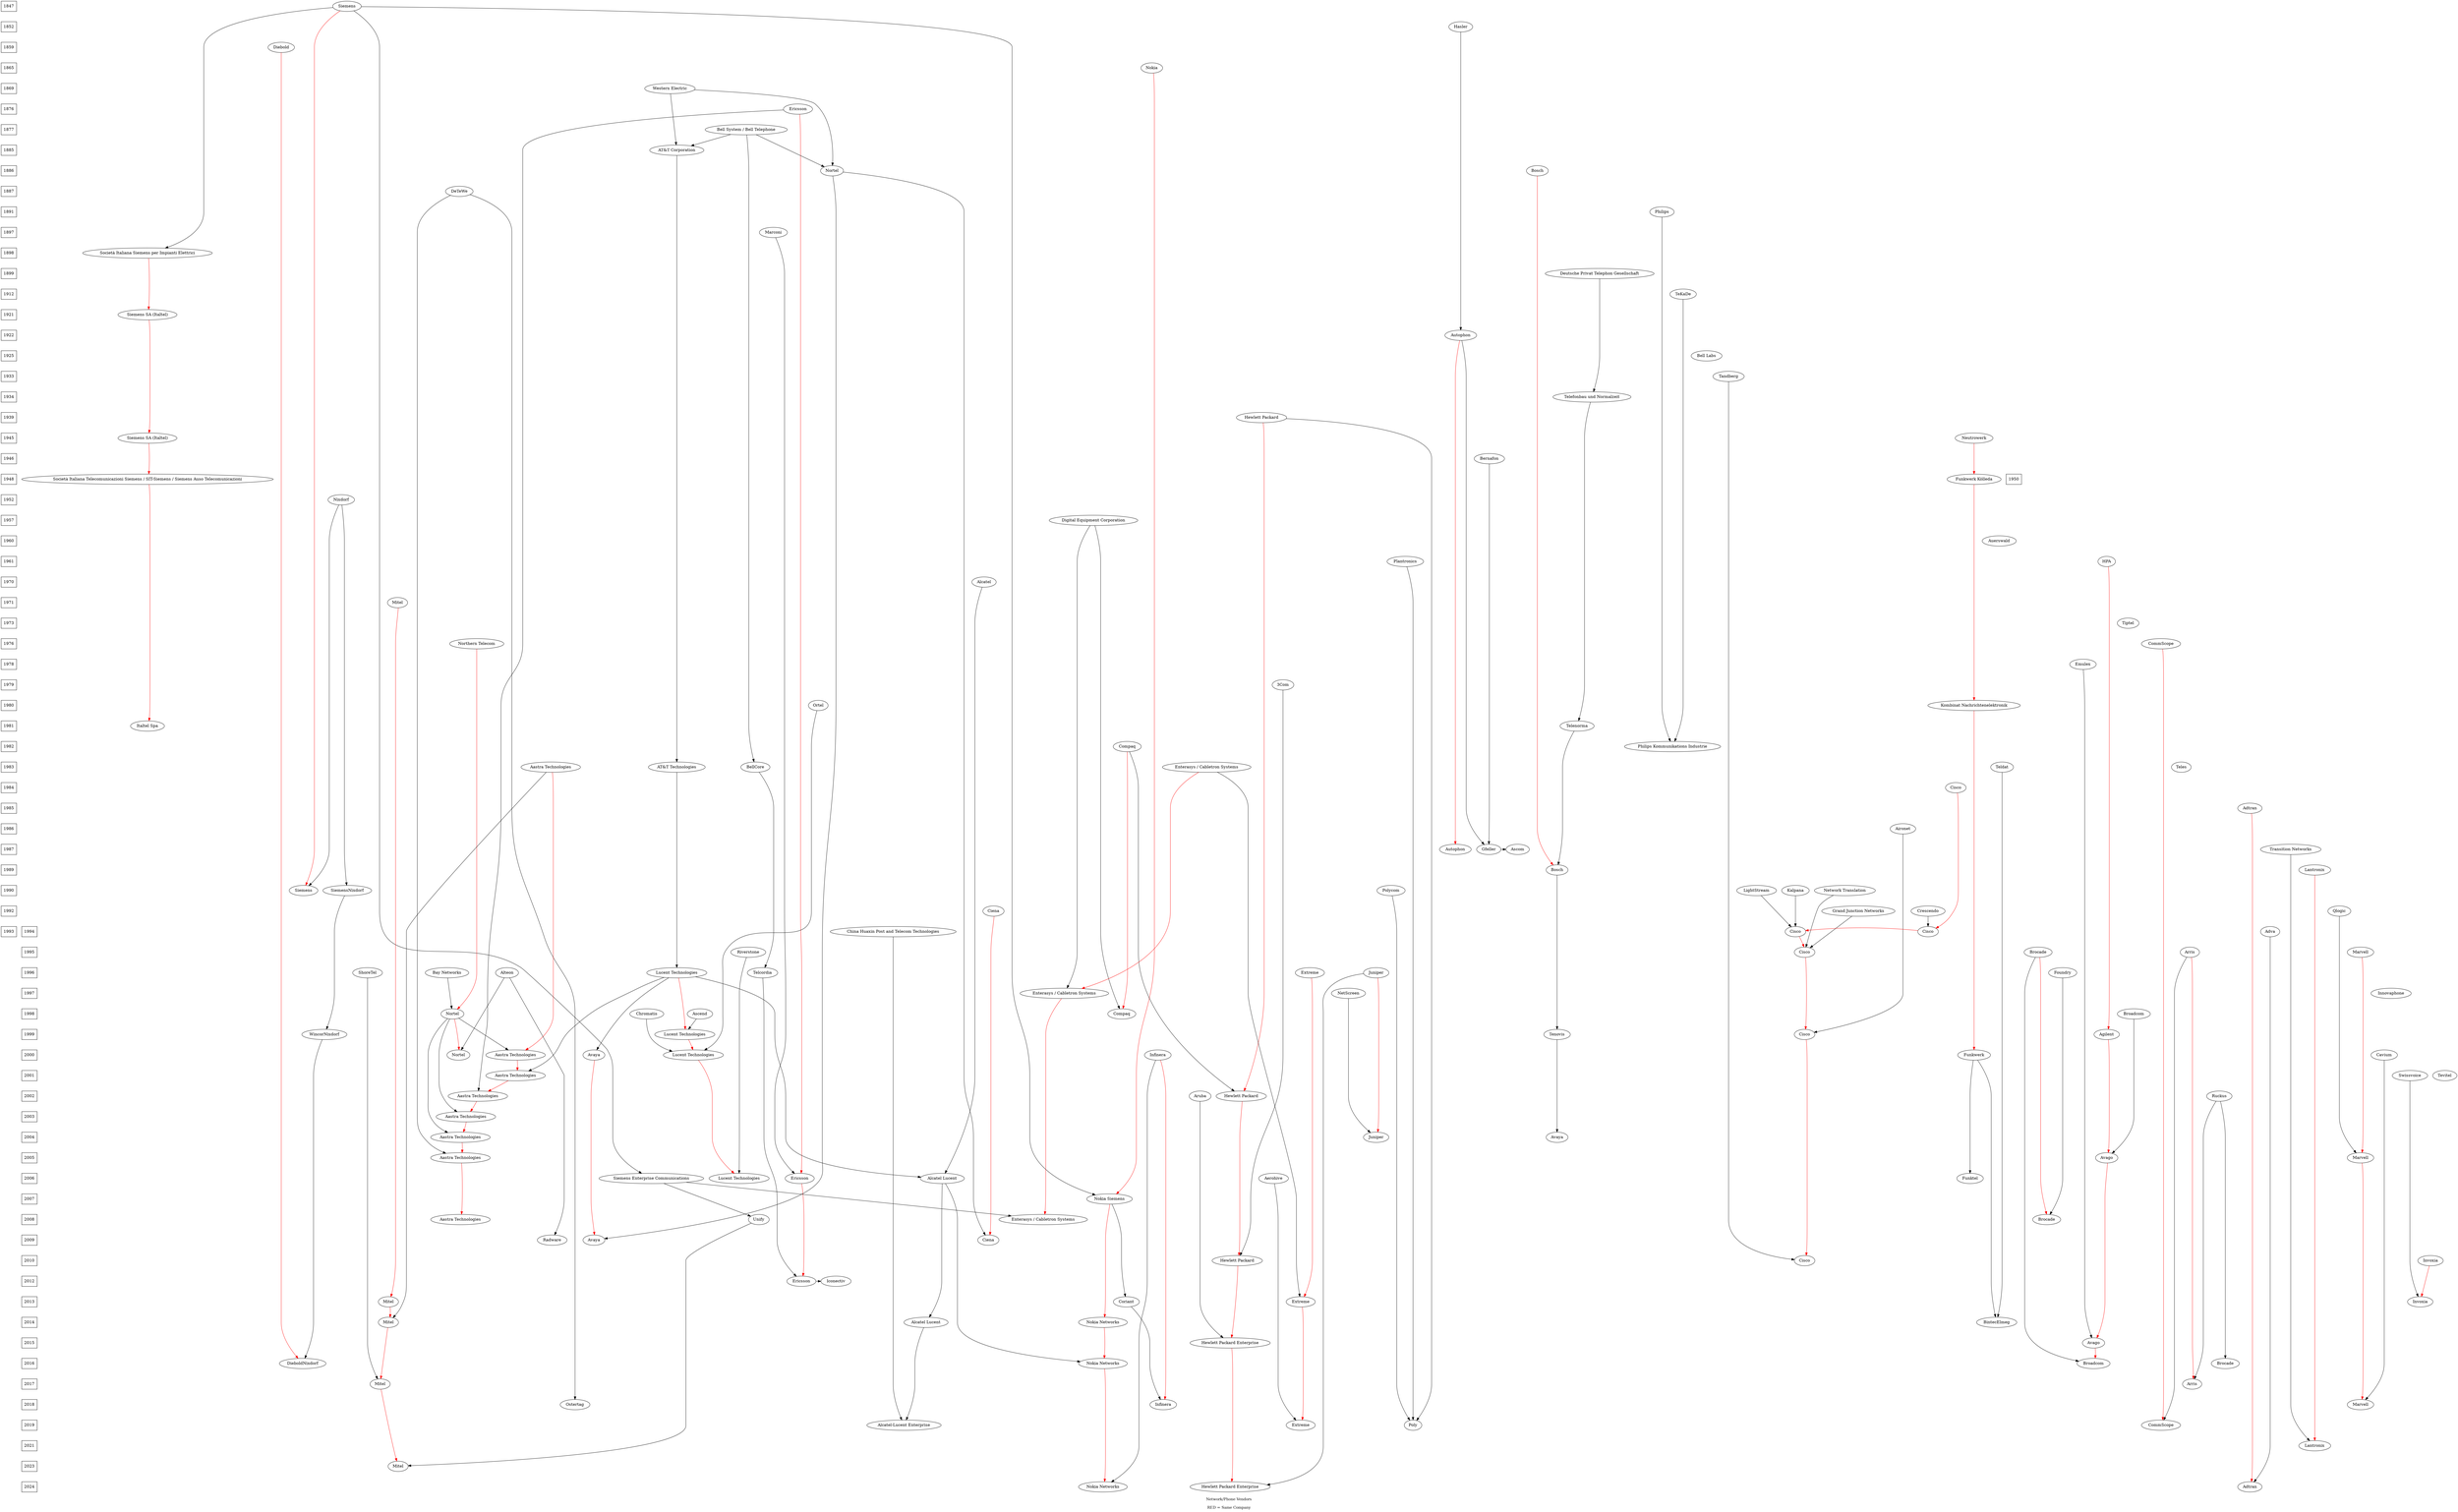 digraph Vendor {
//graph [nodesep=0.5, ranksep=0.5];
//rankdir=RL;
//rankdir=LR;
clusterrank=LR
//compound=true;
//edge [dir="both"]
//concentrate=true

{
    // 1847
    rank=same;
    1847 [shape=box]
    Siemens
}

{
    // 1847
    rank=same;
    1852 [shape=box]
    Hasler
}

{
    // 1859
    rank=same;
    1859 [shape=box]
    Diebold
}

{
    // 1865
    rank=same;
    1865 [shape=box]
    Nokia
}

{
    // 1869
    rank=same;
    1869 [shape=box]
    Western [label="Western Electric"];
}

{
    // 1876
    rank=same;
    1876 [shape=box]
    Ericsson
}

{
    // 1877
    rank=same;
    1877 [shape=box]
    BellSys [label="Bell System / Bell Telephone"];
}

{
    // 1885
    rank=same;
    1885 [shape=box]
    ATTCorp [label="AT&T Corporation"];
}

{
    // 1886
    rank=same;
    1886 [shape=box]
    Bosch
}

{
    // 1887
    rank=same;
    1887 [shape=box]
    DeTeWe
}

{
    // 1891
    rank=same;
    1891 [shape=box]
    Philips
}

{
    // 1897
    rank=same;
    1897 [shape=box]
    Marconi
}

{
    // 1898
    rank=same;
    1898 [shape=box]
    Italtel [label="Società Italiana Siemens per Impianti Elettrici"]
}


{
    // 1899
    rank=same;
    1899 [shape=box]
    DeutschePrivatTelephonGesellschaft [label="Deutsche Privat Telephon Gesellschaft"]
}

{
    // 1912
    rank=same;
    1912 [shape=box]
    TeKaDe
}

{
    // 1921
    rank=same;
    1921 [shape=box]
    Italtel1921 [label="Siemens SA (Italtel)"]
}

{
    // 1922
    rank=same;
    1922 [shape=box]
    Autophon
}



{
    // 1925
    rank=same;
    1925 [shape=box]
    Bell [label="Bell Labs"];
}

{
    // 1933
    rank=same;
    1933 [shape=box]
    Tandberg
}

{
    // 1934
    rank=same;
    1934 [shape=box]
    TN [label="Telefonbau und Normalzeit"]
}

{
    // 1939
    rank=same;
    1939 [shape=box]
    HP [label="Hewlett Packard"];
}

{
    // 1945
    rank=same;
    1945 [shape=box];
    Neutrowerk
    Italtel1945 [label="Siemens SA (Italtel)"]
}

{
    // 1946
    rank=same;
    1946 [shape=box];
    Bernafon
}


{
    // 1948
    rank=same;
    1948 [shape=box];
    FunkwerkKolleda [label="Funkwerk Kölleda"]
}

{
    // 1950
    rank=same;
    1950 [shape=box];
    Italtel1950 [label="Società Italiana Telecomunicazioni Siemens / SIT-Siemens / Siemens Auso Telecomunicazioni"]
}

{
    // 1952
    rank=same;
    1952 [shape=box]
    Nixdorf
}

{
    // 1957
    rank=same;
    1957 [shape=box]
    DEC [label="Digital Equipment Corporation"];
}

{
    // 1960
    rank=same;
    1960 [shape=box]
    Auerswald
}

{
    // 1961
    rank=same;
    1961 [shape=box]
    HPA
    Plantronics
}


{
    // 1970
    rank=same;
    1970 [shape=box]
    Alcatel
}

{
    // 1971
    rank=same;
    1971 [shape=box]
    Mitel
}

{
    // 1973
    rank=same;
    1973 [shape=box]
    Tiptel
}

{
    // 1976
    rank=same;
    1976 [shape=box]
    Northern [label="Northern Telecom"];
    CommScope
}

{
    // 1978
    rank=same;
    1978 [shape=box]
    Emulex
}

{
    // 1979
    rank=same;
    1979 [shape=box]
    ThreeCom [label="3Com"];
}

{
    //1980
    rank=same;
    1980 [shape=box]
    Ortel
    KombinatNachrichtenelektronik [label="Kombinat Nachrichtenelektronik"]
}

{
    //1981
    rank=same;
    1981 [shape=box]
    Telenorma
    Italtel1981 [label="Italtel Spa"]
}

{
    //1982
    rank=same;
    1982 [shape=box]
    Compaq
    PKI [label="Philips Kommunikations Industrie"]
}

{
    //1983
    rank=same;
    1983 [shape=box]
    ATT [label="AT&T Technologies"];
    Aastra [label="Aastra Technologies"];
    BellCore 
    Enterasys [label="Enterasys / Cabletron Systems"];
    Teles
    Teldat
}

{
    //1984
    rank=same;
    1984 [shape=box]
    Cisco
}

{
    //1985
    rank=same;
    1985 [shape=box]
    Adtran
}

{
    //1986
    rank=same;
    1986 [shape=box]
    Aironet
}

{
    //1987
    rank=same;
    1987 [shape=box]
    Transition [label="Transition Networks"]
    Autophon1987 [label="Autophon"]
    Gfeller
    Ascom
}

{   
    //1989
    rank=same;
    1989 [shape=box]
    Lantronix
    Bosch1989 [label="Bosch"]
    
}

{   
    //1990
    rank=same;
    1990 [shape=box]
    Polycom
    Kalpana
    LightStream
    NetworkTranslation [label="Network Translation"]
    Siemens1990 [label="Siemens"]
    SiemensNixdorf
}


{   
    //1992
    rank=same;
    1992 [shape=box]
    Ciena
    Qlogic
    GrandJunctionNetworks [label="Grand Junction Networks"]
}

{   
    //1993
    rank=same;
    1993 [shape=box]
    Cisco1993 [label="Cisco"]
}

{   
    //1994
    rank=same;
    1994 [shape=box]
    Adva
    Cisco1994 [label="Cisco"]
}

{   
    //1993
    rank=same;
    1993 [shape=box]
    Adva
    ChinaHuaxinPost [label="China Huaxin Post and Telecom Technologies"]
}


{   
    //1995
    rank=same;
    1995 [shape=box]
    Brocade
    Riverstone
    Marvell
    Cisco1995 [label="Cisco"]
    Arris
}

{   
    //1996
    rank=same;
    1996 [shape=box]
    Lucent [label="Lucent Technologies"];
    Alteon
    Bay [label="Bay Networks"];
    Telcordia
    Extreme
    Foundry
    ShoreTel
    Juniper
}

{   
    //1997
    rank=same;
    1997 [shape=box]
    Enterasys1997 [label="Enterasys / Cabletron Systems"];
    NetScreen
    Innovaphone
}


{
    //1998
    rank=same;
    1998 [shape=box]
    Nortel1998 [label="Nortel"];
    Broadcom
    Chromatis
    Compaq1998 [label="Compaq"];
}

{
    //1999
    rank=same;
    1999 [shape=box]
    Agilent
    Lucent1999 [label="Lucent Technologies"];
    Cisco1999 [label="Cisco"]
    Tenovis
    WincorNixdorf

}

{
    //2000
    rank=same;
    2000 [shape=box]
    Nortel2000 [label="Nortel"];
    Avaya
    Infinera
    Aastra2000 [label="Aastra Technologies"];
    Lucent2000 [label="Lucent Technologies"];
    Cavium
    Funkwerk
}

{
    //2001
    rank=same;
    2001 [shape=box]
    Aastra2001 [label="Aastra Technologies"];
    Swissvoice
    Tevitel
}

{
    //2002
    rank=same;
    2002 [shape=box]
    Aastra2002 [label="Aastra Technologies"];
    HP2002 [label="Hewlett Packard"];
    Aruba
    Ruckus
}

{
    //2003
    rank=same;
    2003 [shape=box]
    Aastra2003 [label="Aastra Technologies"];
}

{
    //2004
    rank=same;
    2004 [shape=box]
    Aastra2004 [label="Aastra Technologies"];
    Juniper2004 [label="Juniper"];
    Avaya2004 [label="Avaya"]
}

{
    //2005
    rank=same;
    2005 [shape=box]
    Avago
    Aastra2005 [label="Aastra Technologies"];
    Marvell2005 [label="Marvell"]
}

{
    //2006
    rank=same;
    2006 [shape=box]
    Lucent2006 [label="Lucent Technologies"];
    AlcatelLucent [label="Alcatel Lucent"];
    Ericsson2006 [label="Ericsson"];
    Aerohive
    SiemensEnt [label="Siemens Enterprise Communications"]
    Funktel

}

{
    //2007
    rank=same;
    2007 [shape=box]
    NokiaSiemens [label="Nokia Siemens"];

}

{
    //2008
    rank=same;
    2008 [shape=box]
    Unify
    Brocade2008 [label="Brocade"];
    Aastra2008 [label="Aastra Technologies"];
    Enterasys2008 [label="Enterasys / Cabletron Systems"];
}

{
    //2009
    rank=same;
    2009 [shape=box]
    Avaya2009 [label="Avaya"];
    Ciena2009 [label="Ciena"];
    Radware2009 [label="Radware"];

}

{
    //2010
    rank=same;
    2010 [shape=box]
    HP2010 [label="Hewlett Packard"];
    Cisco2010 [label="Cisco"]
    Invoxia
}

{
    //2012
    rank=same;
    2012 [shape=box]
    Ericsson2012 [label="Ericsson"];
    Iconectiv
}

{
    //2013
    rank=same;
    2013 [shape=box]
    Coriant
    Extreme2013 [label="Extreme"];
    Mitel2013 [label="Mitel"];
    Invoxia2013 [label="Invoxia"]

}

{
    //2014
    rank=same;
    2014 [shape=box]
    NokiaNet [label="Nokia Networks"];
    Mitel2014 [label="Mitel"];
    BintecElmeg
    AlcatelLucent2014 [label="Alcatel Lucent"];

}

{
    //2015
    rank=same;
    2015 [shape=box]
    HPE [label="Hewlett Packard Enterprise"];
    Avago2015 [label="Avago"];

}

{
    //2016
    rank=same;
    2016 [shape=box]
    NokiaNet2016 [label="Nokia Networks"];
    Broadcom2016 [label="Broadcom"];
    Brocade2016 [label="Brocade"];
    DieboldNixdorf

}

{
    //2017
    rank=same;
    2017 [shape=box]
    Mitel2017 [label="Mitel"];
    Arris2017 [label="Arris"]

}
   
{
    //2018
    rank=same;
    2018 [shape=box]
    Infinera2018 [label="Infinera"];
    Marvell2018 [label="Marvell"];
    Ostertag
}

{
    //2019
    rank=same;
    2019 [shape=box]
    Extreme2019 [label="Extreme"];
    Poly
    CommScope2019 [label="CommScope"]
    ALE [label="Alcatel-Lucent Enterprise"]
}

{
    //2021
    rank=same;
    2021 [shape=box]
    Lantronix2021 [label="Lantronix"];
}


{
    //2023
    rank=same;
    2023 [shape=box]
    Mitel2023 [label="Mitel"];
}

{
    //2024
    rank=same;
    2024 [shape=box]
    Adtran2024 [label="Adtran"]
    NokiaNet2024 [label="Nokia Networks"];
    HPE2024 [label="Hewlett Packard Enterprise"];
}

    subgraph cluster_hackyears { 1847 -> 1852 -> 1859 -> 1865 -> 1869 -> 1876 -> 1877 -> 1885 -> 1886 -> 1887 -> 1891 -> 1897 -> 1898 -> 1899 -> 1912 -> 1921 -> 1922 -> 1925 -> 1933 -> 1934 -> 1939 -> 1945 -> 1946 -> 1948 -> 1952 -> 1957 -> 1960 -> 1961 -> 1970 -> 1971 -> 1973 -> 1976 -> 1978 -> 1979 -> 1980 -> 1981 -> 1982 -> 1983 -> 1984 -> 1985 -> 1986 -> 1987 -> 1989 -> 1990 -> 1992 -> 1993 -> 1994 -> 1995 -> 1996 -> 1997 -> 1998 -> 1999 -> 2000 -> 2001 -> 2002 -> 2003 -> 2004 -> 2005 -> 2006 -> 2007 -> 2008 -> 2009 -> 2010 -> 2012 -> 2013 -> 2014 -> 2015 -> 2016 -> 2017 -> 2018 -> 2019 -> 2021 -> 2023 -> 2024 [style="invis"] }

    subgraph cluster_nortelyears { Nortel1998 -> Nortel2000 [style="invis"] }
    // Nortel History
    Northern -> Nortel1998 -> Nortel2000 [color=red]

    subgraph cluster_lucentyears { Lucent -> Lucent1999 -> Lucent2000  -> Lucent2006 [style="invis"] }
    // Lucent History
    Lucent -> Lucent1999 -> Lucent2000 -> Lucent2006 [color=red]


    subgraph cluster_adtranyears { Adtran -> Adtran2024 [style="invis"] }
    // Adtran History
    Adtran -> Adtran2024 [color=red]


    subgraph cluster_avayayears { Avaya -> Avaya2009 [style="invis"] }
    // Avaya History
    Avaya -> Avaya2009 [color=red]


    subgraph cluster_hp { HP -> HP2002 -> HP2010 -> HPE [style="invis"] }
    //HP History
    HP -> HP2002 -> HP2010 -> HPE [color=red]


    subgraph cluster_nokiayears { Nokia -> NokiaSiemens -> NokiaNet -> NokiaNet2016 -> NokiaNet2024 [style="invis"] }
    // Nokia History
    Nokia -> NokiaSiemens -> NokiaNet -> NokiaNet2016 -> NokiaNet2024 [color=red]


    subgraph cluster_ericssonyears { Ericsson -> Ericsson2006 -> Ericsson2012 [style="invis"] }
    //Ericsson History
    Ericsson -> Ericsson2006 -> Ericsson2012 [color=red]


    subgraph cluster_infinerayears { Infinera -> Infinera2018 [style="invis"] }
    //Infinera History
    Infinera -> Infinera2018 [color=red]

    subgraph cluster_cienayears { Ciena -> Ciena2009 [style="invis"] }
    //Infinera History
    Ciena -> Ciena2009 [color=red]

    subgraph cluster_mitelyears { Mitel -> Mitel2013 -> Mitel2014 -> Mitel2023 [style="invis"] }
    //Mitel History
    Mitel -> Mitel2013 -> Mitel2014 -> Mitel2017 -> Mitel2023 [color=red]

    subgraph cluster_extremeyears { Extreme -> Extreme2013-> Extreme2019 [style="invis"] }
    //Extreme History
    Extreme -> Extreme2013-> Extreme2019 [color=red]


    subgraph cluster_brocadeyears { Brocade -> Brocade2008 [style="invis"] }
    //Brocade History
    Brocade -> Brocade2008 [color=red]

    subgraph cluster_lantronixyears { Lantronix -> Lantronix2021 [style="invis"] }
    //Lantronix History
    Lantronix -> Lantronix2021 [color=red]

    subgraph cluster_broadcomyears {   Aastra -> Aastra2000 -> Aastra2001 -> Aastra2002 -> Aastra2003 -> Aastra2004 -> Aastra2005 -> Aastra2008 [style="invis"] }
    //Aastra History
    Aastra -> Aastra2000 -> Aastra2001 -> Aastra2002 -> Aastra2003 -> Aastra2004 -> Aastra2005 -> Aastra2008 [color=red]


    subgraph cluster_broadcomyears {  HPA -> Agilent -> Avago -> Avago2015 -> Broadcom2016 [style="invis"] }
    //Broadcom History
    HPA -> Agilent -> Avago -> Avago2015 -> Broadcom2016 [color=red]
    Broadcom -> Avago


    subgraph cluster_hpeyears {  HPE -> HPE2024 [style="invis"] }
    //HPE History
    HPE -> HPE2024 [color=red]



    subgraph cluster_compaqyears { Lantronix -> Lantronix2021 [style="invis"] }
    //Compaq History
    Compaq -> Compaq1998 [color=red]


    subgraph cluster_marvellyears { Marvell -> Marvell2005 -> Marvell2018 [style="invis"] }
    //Marvell History
     Marvell -> Marvell2005 -> Marvell2018 [color=red]

    subgraph cluster_ciscoyears { Cisco -> Cisco1993 -> Cisco1994 -> Cisco1995 -> Cisco1999 -> Cisco2010 [style="invis"] }
    //Cisco History
    Cisco -> Cisco1993 -> Cisco1994 -> Cisco1995 -> Cisco1999 -> Cisco2010 [color=red]

    subgraph cluster_juniperyears { Juniper -> Juniper2004 [style="invis"] }
    //Juniper History
    Juniper -> Juniper2004 [color=red]

    subgraph cluster_enterasysyears { Enterasys -> Enterasys1997 -> Enterasys2008 [style="invis"] }
    //Cabletron Enterasys History
    Enterasys -> Enterasys1997 -> Enterasys2008 [color=red]

    subgraph cluster_commscopyears { CommScope -> CommScope2019 [style="invis"] }
    // Arris History
    CommScope -> CommScope2019 [color=red]

    subgraph cluster_arrisyears { Arris -> Arris2017 [style="invis"] }
    // Arris History
    Arris -> Arris2017 [color=red]


    Bosch -> Bosch1989 [color=red]

    Siemens -> Siemens1990 [color=red]

    Diebold -> DieboldNixdorf [color=red]

    Invoxia -> Invoxia2013 [color=red]

    Autophon -> Autophon1987 [color=red]

    subgraph cluster_italtelyears { Italtel -> Italtel1921 -> Italtel1945 -> Italtel1950 -> Italtel1981 [style="invis"] }
    Italtel -> Italtel1921 -> Italtel1945 -> Italtel1950 -> Italtel1981 [color=red]

    // Not accurate in 1992 two VEB company merged, but I don't understand how
    Neutrowerk -> FunkwerkKolleda -> KombinatNachrichtenelektronik -> Funkwerk [color=red]

    ChinaHuaxinPost -> ALE

// Acquisition List

BellSys -> BellCore -> Telcordia -> Ericsson2012 -> Iconectiv

Alcatel -> AlcatelLucent -> AlcatelLucent2014 -> ALE

Western -> ATTCorp
BellSys -> ATTCorp -> ATT

Bay -> Nortel1998

Alteon -> Nortel2000
Alteon -> Radware2009

BellSys -> Nortel
Western -> Nortel
Nortel -> Avaya2009
Lucent -> Avaya

ATT -> Lucent -> AlcatelLucent -> NokiaNet2016
// Lucent Acquisitions
Ascend -> Lucent1999
Chromatis -> Lucent2000
Ortel -> Lucent2000

Nortel -> Ciena2009

// Siemens and Nokia Stuff
NokiaSiemens -> Coriant -> Infinera2018
Infinera -> NokiaNet2024
Siemens -> NokiaSiemens
Siemens -> SiemensEnt -> Unify
SiemensEnt -> Enterasys2008
Siemens -> Italtel

Nixdorf -> Siemens1990
Nixdorf -> SiemensNixdorf -> WincorNixdorf -> DieboldNixdorf

Adva -> Adtran2024

// I don't know when it was founded ????
//Patapsco -> 
Transition -> Lantronix2021
Marconi -> Ericsson2006

//LGNortel ->EricssonLG
//Ericsson -> Saab 
//Tandberg -> Ericsson // Video Encoder


//Matra -> Aastra
Lucent -> Aastra2001 //Video
Ericsson -> Aastra2002 // Cable
Nortel1998 -> Aastra2000 //Phone
Nortel1998 -> Aastra2003 //CVX CSG
Nortel1998 -> Aastra2004 //Ascom

Aastra -> Mitel2014
DeTeWe -> Aastra2005
DeTeWe -> Ostertag
ShoreTel -> Mitel2017
Unify -> Mitel2023

Aerohive -> Extreme2019
Enterasys -> Extreme2013


Aruba -> HPE
ThreeCom -> HP2010
//H3C -> HPE

Ruckus -> Brocade2016
Ruckus -> Arris2017
Foundry -> Brocade2008

Brocade -> Broadcom2016
Emulex -> Avago2015

Cavium -> Marvell2018
Qlogic -> Marvell2005

HP -> Poly
Plantronics -> Poly
Polycom -> Poly

DEC -> Enterasys1997
DEC -> Compaq1998
Compaq -> HP2002
Riverstone -> Lucent2006

NetScreen -> Juniper2004
Juniper -> HPE2024

Crescendo -> Cisco1993
Kalpana -> Cisco1994
LightStream -> Cisco1994
GrandJunctionNetworks -> Cisco1995
NetworkTranslation -> Cisco1995
Aironet -> Cisco1999
Tandberg -> Cisco2010

Arris -> CommScope2019

Swissvoice -> Invoxia2013

// To fix the spinoff
DeutschePrivatTelephonGesellschaft -> TN -> Telenorma  -> Bosch1989 -> Tenovis -> Avaya2004


Philips -> PKI //Spinoff
TeKaDe -> PKI // This is more complicated https://www.cryptomuseum.com/manuf/tekade/index.htm

Funkwerk -> Funktel //Spinoff
Funkwerk -> BintecElmeg //SpinOff 
Teldat -> BintecElmeg //Subsidiary


Bernafon -> Gfeller
Autophon -> Gfeller // http://www.armyradio.ch/radio-e/autophon-firma-e.htm
Gfeller -> Ascom

Hasler -> Autophon


// Really complicate stuff:

//Zellweger https://www.cryptomuseum.com/manuf/zellweger/index.htm 

// Ackermann not found
// Artem not found
// Tritel not sure

// Hagenuk need more research


label = "\nNetwork/Phone Vendors\n\nRED = Same Company";
fontsize=13;
}